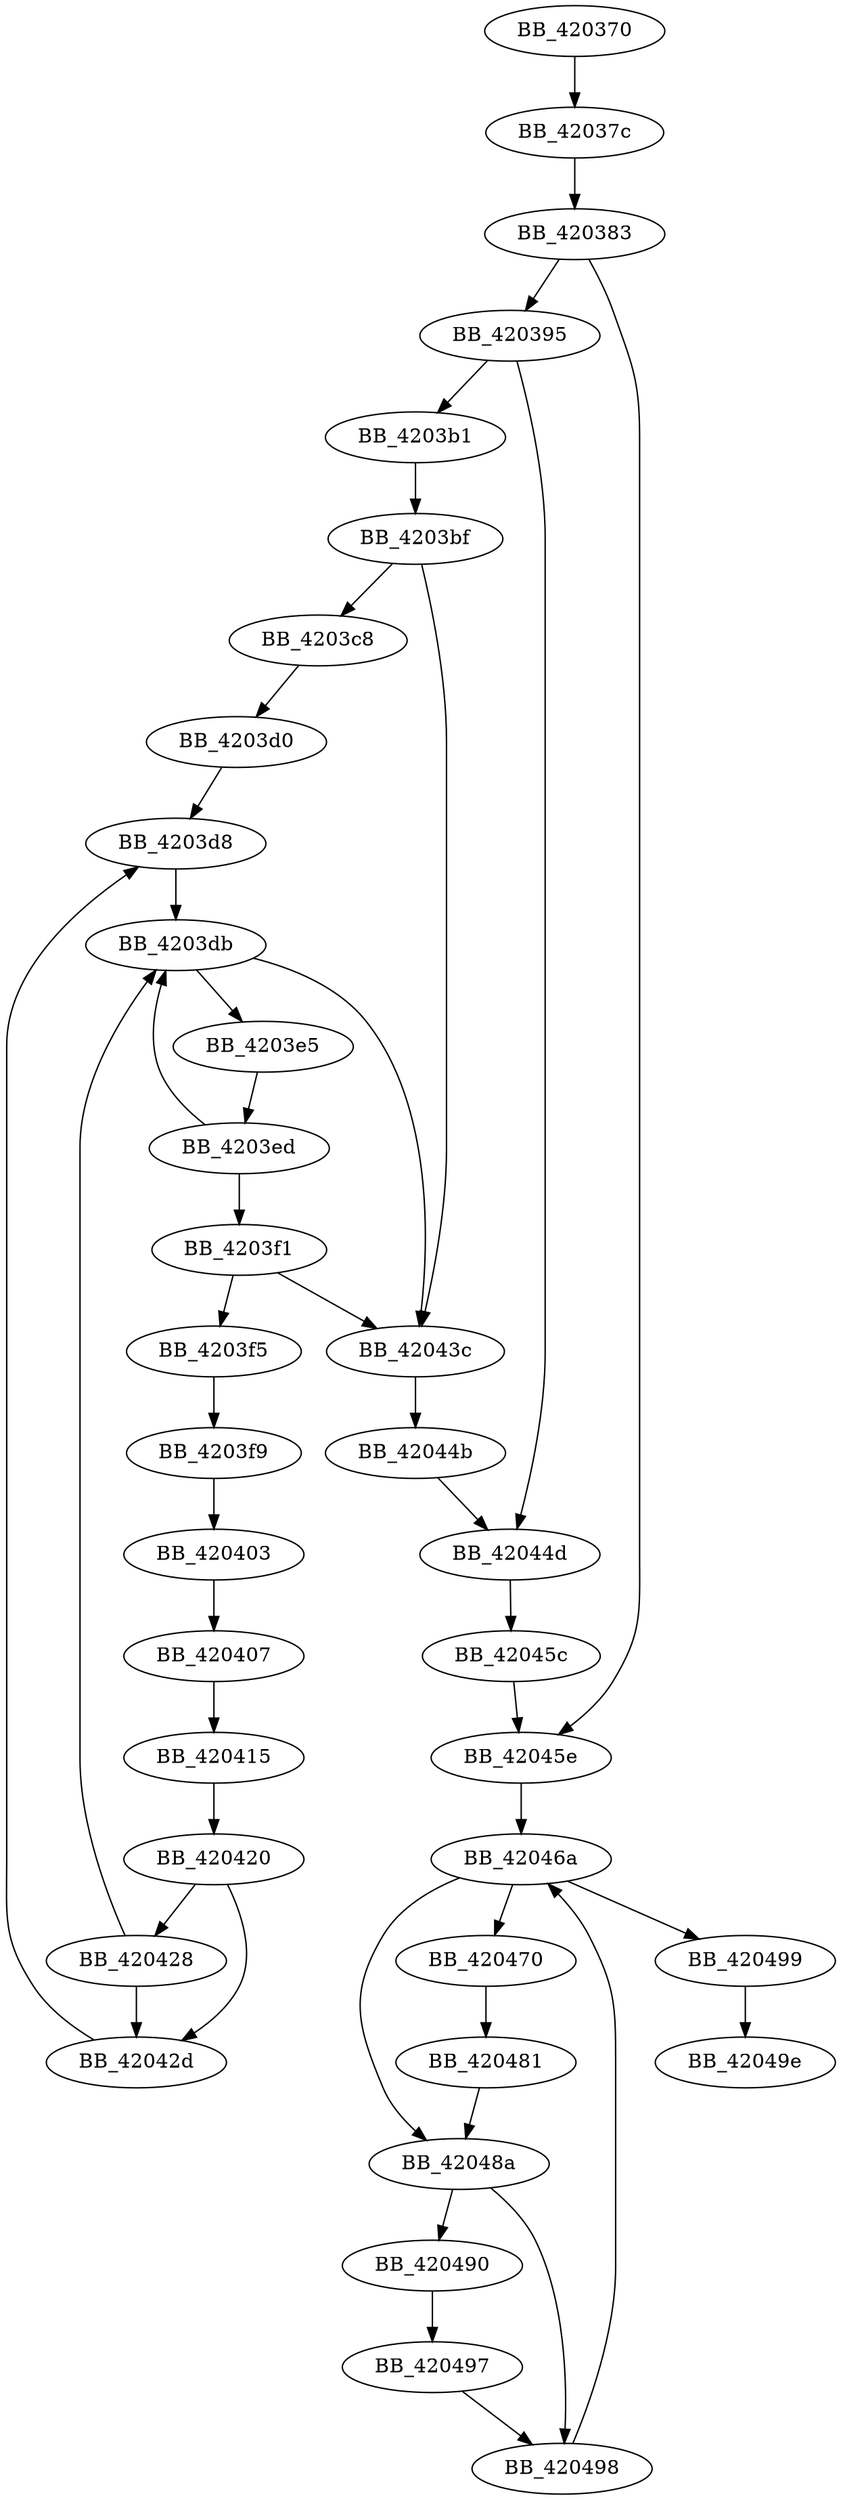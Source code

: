 DiGraph _doexit{
BB_420370->BB_42037c
BB_42037c->BB_420383
BB_420383->BB_420395
BB_420383->BB_42045e
BB_420395->BB_4203b1
BB_420395->BB_42044d
BB_4203b1->BB_4203bf
BB_4203bf->BB_4203c8
BB_4203bf->BB_42043c
BB_4203c8->BB_4203d0
BB_4203d0->BB_4203d8
BB_4203d8->BB_4203db
BB_4203db->BB_4203e5
BB_4203db->BB_42043c
BB_4203e5->BB_4203ed
BB_4203ed->BB_4203db
BB_4203ed->BB_4203f1
BB_4203f1->BB_4203f5
BB_4203f1->BB_42043c
BB_4203f5->BB_4203f9
BB_4203f9->BB_420403
BB_420403->BB_420407
BB_420407->BB_420415
BB_420415->BB_420420
BB_420420->BB_420428
BB_420420->BB_42042d
BB_420428->BB_4203db
BB_420428->BB_42042d
BB_42042d->BB_4203d8
BB_42043c->BB_42044b
BB_42044b->BB_42044d
BB_42044d->BB_42045c
BB_42045c->BB_42045e
BB_42045e->BB_42046a
BB_42046a->BB_420470
BB_42046a->BB_42048a
BB_42046a->BB_420499
BB_420470->BB_420481
BB_420481->BB_42048a
BB_42048a->BB_420490
BB_42048a->BB_420498
BB_420490->BB_420497
BB_420497->BB_420498
BB_420498->BB_42046a
BB_420499->BB_42049e
}
